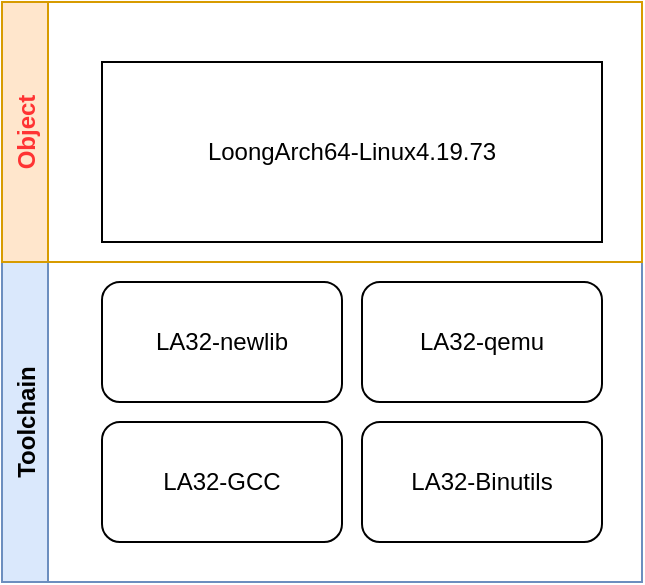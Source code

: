 <mxfile version="16.2.7" type="github">
  <diagram id="JW-HZWeVedS_-bmpHygI" name="Page-1">
    <mxGraphModel dx="1422" dy="1930" grid="1" gridSize="10" guides="1" tooltips="1" connect="1" arrows="1" fold="1" page="1" pageScale="1" pageWidth="827" pageHeight="1169" math="0" shadow="0">
      <root>
        <mxCell id="0" />
        <mxCell id="1" parent="0" />
        <mxCell id="n6mSQEgEvL3i4QGaagsP-1" value="LA32-GCC" style="rounded=1;whiteSpace=wrap;html=1;" vertex="1" parent="1">
          <mxGeometry x="130" y="-800" width="120" height="60" as="geometry" />
        </mxCell>
        <mxCell id="n6mSQEgEvL3i4QGaagsP-2" value="LA32-Binutils" style="rounded=1;whiteSpace=wrap;html=1;" vertex="1" parent="1">
          <mxGeometry x="260" y="-800" width="120" height="60" as="geometry" />
        </mxCell>
        <mxCell id="n6mSQEgEvL3i4QGaagsP-3" value="LA32-newlib" style="rounded=1;whiteSpace=wrap;html=1;" vertex="1" parent="1">
          <mxGeometry x="130" y="-870" width="120" height="60" as="geometry" />
        </mxCell>
        <mxCell id="n6mSQEgEvL3i4QGaagsP-4" value="LA32-qemu" style="rounded=1;whiteSpace=wrap;html=1;" vertex="1" parent="1">
          <mxGeometry x="260" y="-870" width="120" height="60" as="geometry" />
        </mxCell>
        <mxCell id="n6mSQEgEvL3i4QGaagsP-6" value="LoongArch64-Linux4.19.73" style="rounded=0;whiteSpace=wrap;html=1;" vertex="1" parent="1">
          <mxGeometry x="130" y="-980" width="250" height="90" as="geometry" />
        </mxCell>
        <mxCell id="n6mSQEgEvL3i4QGaagsP-8" value="Toolchain" style="swimlane;horizontal=0;fillColor=#dae8fc;strokeColor=#6c8ebf;" vertex="1" parent="1">
          <mxGeometry x="80" y="-880" width="320" height="160" as="geometry" />
        </mxCell>
        <mxCell id="n6mSQEgEvL3i4QGaagsP-9" value="Object" style="swimlane;horizontal=0;fillColor=#ffe6cc;strokeColor=#d79b00;fontColor=#FF3333;" vertex="1" parent="n6mSQEgEvL3i4QGaagsP-8">
          <mxGeometry y="-130" width="320" height="130" as="geometry" />
        </mxCell>
      </root>
    </mxGraphModel>
  </diagram>
</mxfile>
